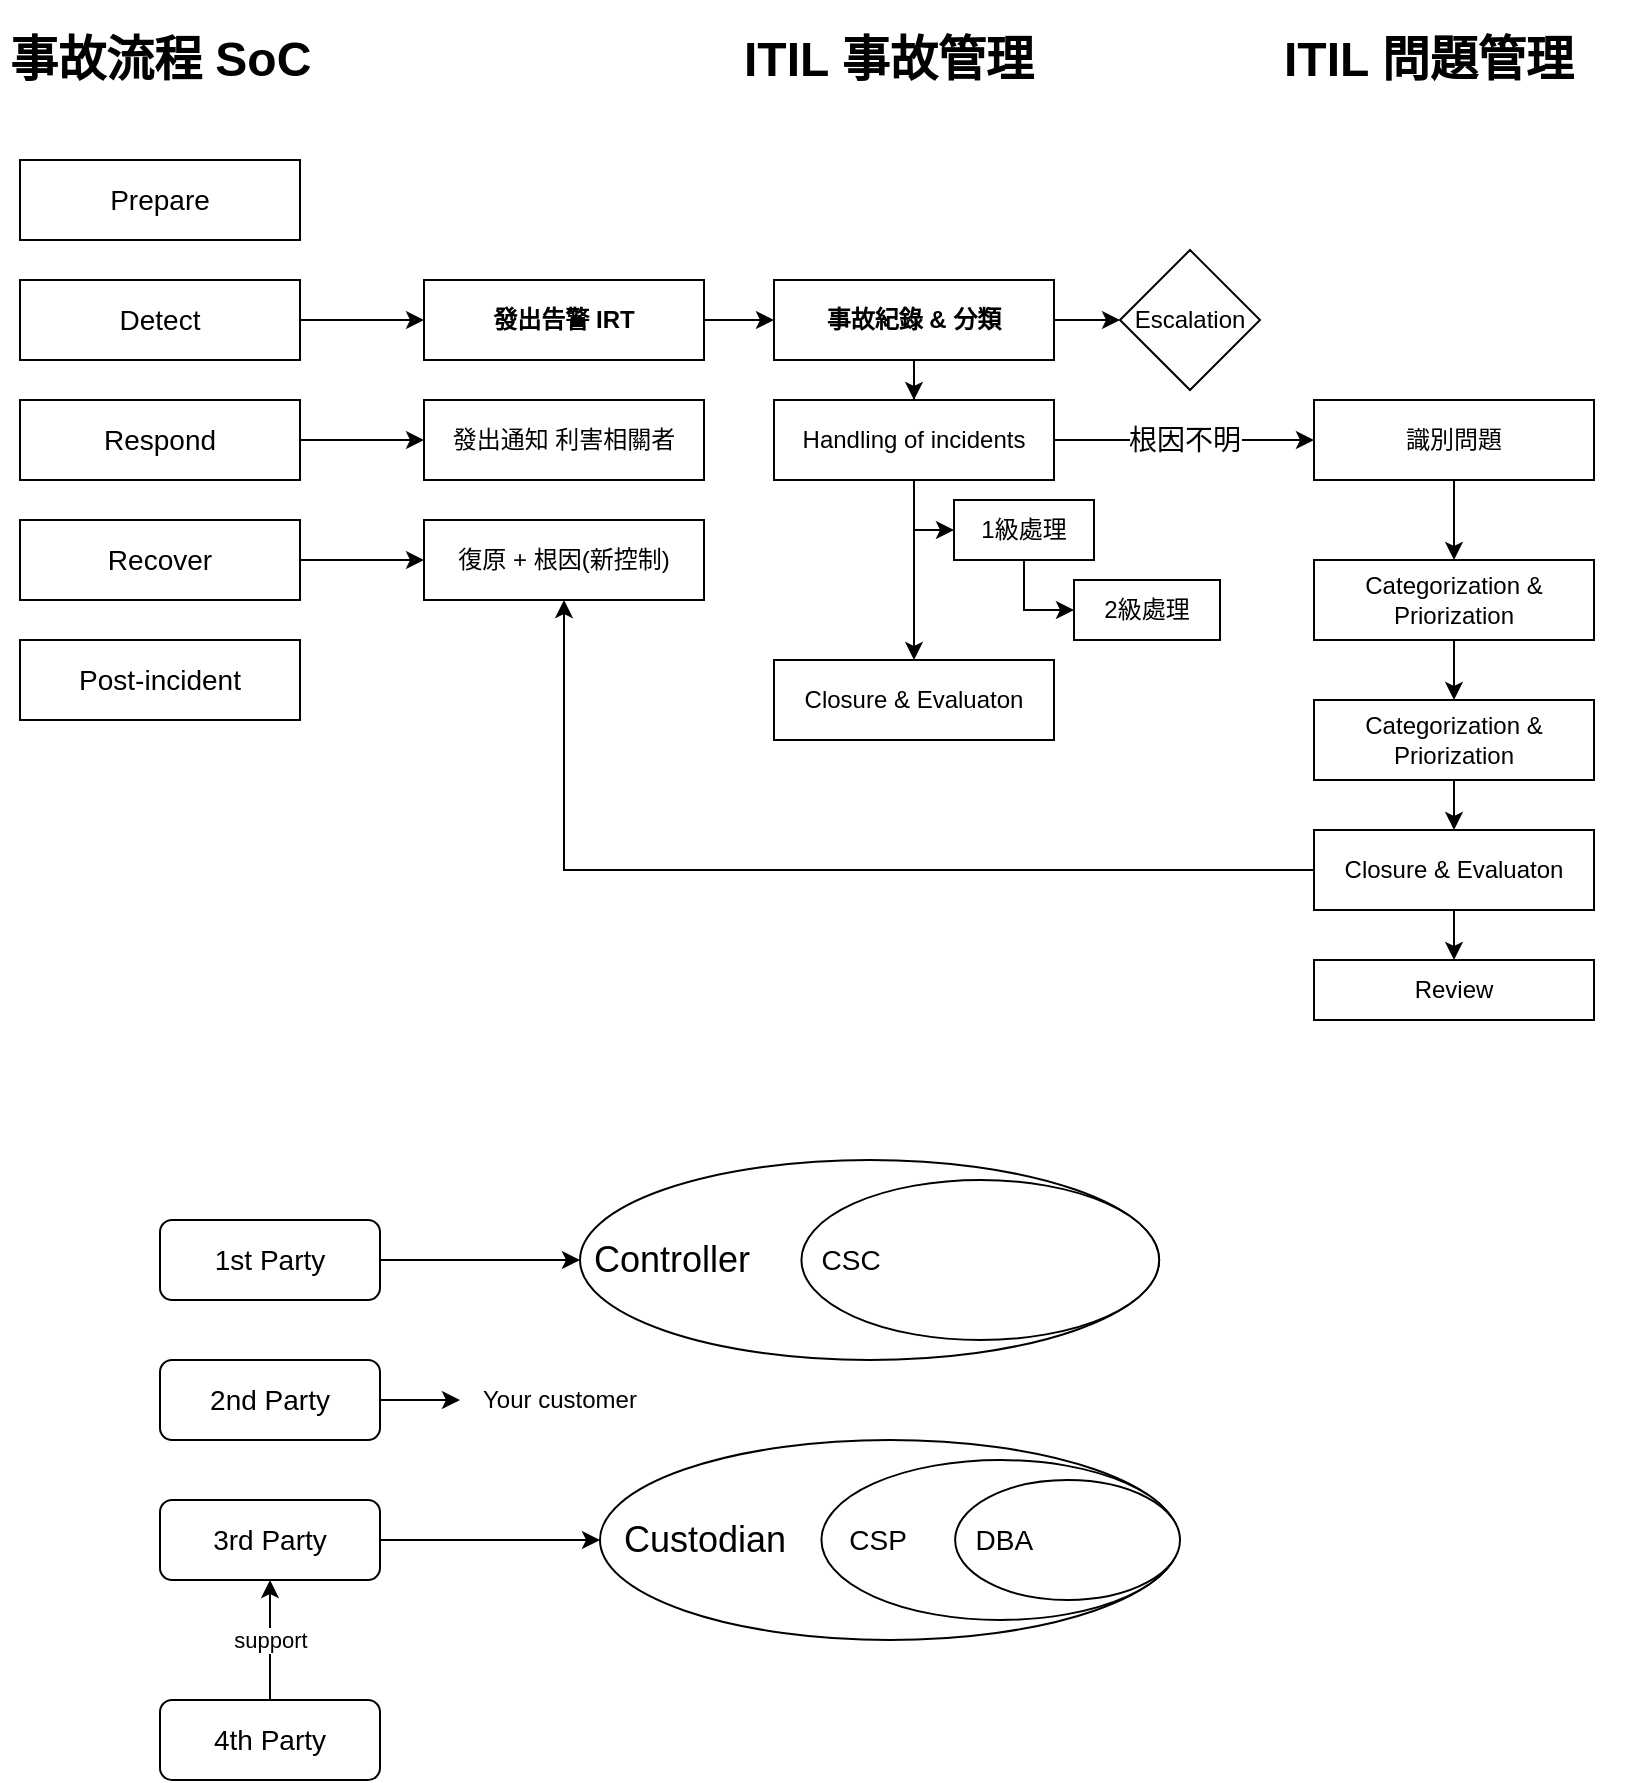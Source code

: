 <mxfile version="24.0.2" type="github">
  <diagram name="第 1 页" id="hQReIISKm8YCtOWLxGjV">
    <mxGraphModel dx="1434" dy="754" grid="1" gridSize="10" guides="1" tooltips="1" connect="1" arrows="1" fold="1" page="1" pageScale="1" pageWidth="827" pageHeight="1169" math="0" shadow="0">
      <root>
        <mxCell id="0" />
        <mxCell id="1" parent="0" />
        <mxCell id="Ozge6DqlCok_twECxc4k-1" value="&lt;font style=&quot;font-size: 14px;&quot;&gt;Prepare&lt;/font&gt;" style="rounded=0;whiteSpace=wrap;html=1;" parent="1" vertex="1">
          <mxGeometry x="20" y="110" width="140" height="40" as="geometry" />
        </mxCell>
        <mxCell id="Ozge6DqlCok_twECxc4k-2" value="" style="edgeStyle=orthogonalEdgeStyle;rounded=0;orthogonalLoop=1;jettySize=auto;html=1;" parent="1" source="Ozge6DqlCok_twECxc4k-3" target="Ozge6DqlCok_twECxc4k-11" edge="1">
          <mxGeometry relative="1" as="geometry" />
        </mxCell>
        <mxCell id="Ozge6DqlCok_twECxc4k-3" value="&lt;font style=&quot;font-size: 14px;&quot;&gt;Detect&lt;/font&gt;" style="rounded=0;whiteSpace=wrap;html=1;" parent="1" vertex="1">
          <mxGeometry x="20" y="170" width="140" height="40" as="geometry" />
        </mxCell>
        <mxCell id="Ozge6DqlCok_twECxc4k-4" value="" style="edgeStyle=orthogonalEdgeStyle;rounded=0;orthogonalLoop=1;jettySize=auto;html=1;" parent="1" source="Ozge6DqlCok_twECxc4k-5" target="Ozge6DqlCok_twECxc4k-12" edge="1">
          <mxGeometry relative="1" as="geometry" />
        </mxCell>
        <mxCell id="Ozge6DqlCok_twECxc4k-5" value="&lt;font style=&quot;font-size: 14px;&quot;&gt;Respond&lt;/font&gt;" style="rounded=0;whiteSpace=wrap;html=1;" parent="1" vertex="1">
          <mxGeometry x="20" y="230" width="140" height="40" as="geometry" />
        </mxCell>
        <mxCell id="Ozge6DqlCok_twECxc4k-6" value="" style="edgeStyle=orthogonalEdgeStyle;rounded=0;orthogonalLoop=1;jettySize=auto;html=1;fontSize=14;" parent="1" source="Ozge6DqlCok_twECxc4k-7" target="Ozge6DqlCok_twECxc4k-36" edge="1">
          <mxGeometry relative="1" as="geometry" />
        </mxCell>
        <mxCell id="Ozge6DqlCok_twECxc4k-7" value="&lt;font style=&quot;font-size: 14px;&quot;&gt;Recover&lt;/font&gt;" style="rounded=0;whiteSpace=wrap;html=1;" parent="1" vertex="1">
          <mxGeometry x="20" y="290" width="140" height="40" as="geometry" />
        </mxCell>
        <mxCell id="Ozge6DqlCok_twECxc4k-8" value="&lt;font style=&quot;font-size: 14px;&quot;&gt;Post-incident&lt;/font&gt;" style="rounded=0;whiteSpace=wrap;html=1;" parent="1" vertex="1">
          <mxGeometry x="20" y="350" width="140" height="40" as="geometry" />
        </mxCell>
        <mxCell id="Ozge6DqlCok_twECxc4k-9" value="&lt;h1&gt;事故流程 SoC&lt;/h1&gt;" style="text;html=1;strokeColor=none;fillColor=none;spacing=5;spacingTop=-20;whiteSpace=wrap;overflow=hidden;rounded=0;" parent="1" vertex="1">
          <mxGeometry x="10" y="40" width="180" height="50" as="geometry" />
        </mxCell>
        <mxCell id="Ozge6DqlCok_twECxc4k-10" value="" style="edgeStyle=orthogonalEdgeStyle;rounded=0;orthogonalLoop=1;jettySize=auto;html=1;fontSize=14;" parent="1" source="Ozge6DqlCok_twECxc4k-11" target="Ozge6DqlCok_twECxc4k-15" edge="1">
          <mxGeometry relative="1" as="geometry" />
        </mxCell>
        <mxCell id="Ozge6DqlCok_twECxc4k-11" value="&lt;b&gt;發出告警 IRT&lt;/b&gt;" style="rounded=0;whiteSpace=wrap;html=1;" parent="1" vertex="1">
          <mxGeometry x="222" y="170" width="140" height="40" as="geometry" />
        </mxCell>
        <mxCell id="Ozge6DqlCok_twECxc4k-12" value="發出通知 利害相關者" style="rounded=0;whiteSpace=wrap;html=1;" parent="1" vertex="1">
          <mxGeometry x="222" y="230" width="140" height="40" as="geometry" />
        </mxCell>
        <mxCell id="Ozge6DqlCok_twECxc4k-13" value="" style="edgeStyle=orthogonalEdgeStyle;rounded=0;orthogonalLoop=1;jettySize=auto;html=1;fontSize=14;" parent="1" source="Ozge6DqlCok_twECxc4k-15" target="Ozge6DqlCok_twECxc4k-20" edge="1">
          <mxGeometry relative="1" as="geometry" />
        </mxCell>
        <mxCell id="Ozge6DqlCok_twECxc4k-14" value="" style="edgeStyle=orthogonalEdgeStyle;rounded=0;orthogonalLoop=1;jettySize=auto;html=1;fontSize=14;" parent="1" source="Ozge6DqlCok_twECxc4k-15" target="Ozge6DqlCok_twECxc4k-37" edge="1">
          <mxGeometry relative="1" as="geometry" />
        </mxCell>
        <mxCell id="Ozge6DqlCok_twECxc4k-15" value="&lt;b&gt;事故紀錄 &amp;amp; 分類&lt;/b&gt;" style="rounded=0;whiteSpace=wrap;html=1;" parent="1" vertex="1">
          <mxGeometry x="397" y="170" width="140" height="40" as="geometry" />
        </mxCell>
        <mxCell id="Ozge6DqlCok_twECxc4k-16" value="&lt;h1&gt;ITIL 事故管理&lt;/h1&gt;" style="text;html=1;strokeColor=none;fillColor=none;spacing=5;spacingTop=-20;whiteSpace=wrap;overflow=hidden;rounded=0;" parent="1" vertex="1">
          <mxGeometry x="377" y="40" width="180" height="50" as="geometry" />
        </mxCell>
        <mxCell id="Ozge6DqlCok_twECxc4k-17" value="根因不明" style="edgeStyle=orthogonalEdgeStyle;rounded=0;orthogonalLoop=1;jettySize=auto;html=1;fontSize=14;" parent="1" source="Ozge6DqlCok_twECxc4k-20" target="Ozge6DqlCok_twECxc4k-23" edge="1">
          <mxGeometry relative="1" as="geometry" />
        </mxCell>
        <mxCell id="Ozge6DqlCok_twECxc4k-18" style="edgeStyle=orthogonalEdgeStyle;rounded=0;orthogonalLoop=1;jettySize=auto;html=1;entryX=0;entryY=0.5;entryDx=0;entryDy=0;fontSize=14;" parent="1" source="Ozge6DqlCok_twECxc4k-20" target="Ozge6DqlCok_twECxc4k-25" edge="1">
          <mxGeometry relative="1" as="geometry" />
        </mxCell>
        <mxCell id="Ozge6DqlCok_twECxc4k-19" style="edgeStyle=orthogonalEdgeStyle;rounded=0;orthogonalLoop=1;jettySize=auto;html=1;fontSize=14;" parent="1" source="Ozge6DqlCok_twECxc4k-20" target="Ozge6DqlCok_twECxc4k-27" edge="1">
          <mxGeometry relative="1" as="geometry" />
        </mxCell>
        <mxCell id="Ozge6DqlCok_twECxc4k-20" value="Handling of incidents" style="rounded=0;whiteSpace=wrap;html=1;" parent="1" vertex="1">
          <mxGeometry x="397" y="230" width="140" height="40" as="geometry" />
        </mxCell>
        <mxCell id="Ozge6DqlCok_twECxc4k-21" value="&lt;h1&gt;ITIL 問題管理&lt;/h1&gt;" style="text;html=1;strokeColor=none;fillColor=none;spacing=5;spacingTop=-20;whiteSpace=wrap;overflow=hidden;rounded=0;" parent="1" vertex="1">
          <mxGeometry x="647" y="40" width="180" height="50" as="geometry" />
        </mxCell>
        <mxCell id="Ozge6DqlCok_twECxc4k-22" value="" style="edgeStyle=orthogonalEdgeStyle;rounded=0;orthogonalLoop=1;jettySize=auto;html=1;fontSize=14;" parent="1" source="Ozge6DqlCok_twECxc4k-23" target="Ozge6DqlCok_twECxc4k-29" edge="1">
          <mxGeometry relative="1" as="geometry" />
        </mxCell>
        <mxCell id="Ozge6DqlCok_twECxc4k-23" value="識別問題" style="rounded=0;whiteSpace=wrap;html=1;" parent="1" vertex="1">
          <mxGeometry x="667" y="230" width="140" height="40" as="geometry" />
        </mxCell>
        <mxCell id="Ozge6DqlCok_twECxc4k-24" style="edgeStyle=orthogonalEdgeStyle;rounded=0;orthogonalLoop=1;jettySize=auto;html=1;entryX=0;entryY=0.5;entryDx=0;entryDy=0;fontSize=14;" parent="1" source="Ozge6DqlCok_twECxc4k-25" target="Ozge6DqlCok_twECxc4k-26" edge="1">
          <mxGeometry relative="1" as="geometry" />
        </mxCell>
        <mxCell id="Ozge6DqlCok_twECxc4k-25" value="1級處理" style="rounded=0;whiteSpace=wrap;html=1;" parent="1" vertex="1">
          <mxGeometry x="487" y="280" width="70" height="30" as="geometry" />
        </mxCell>
        <mxCell id="Ozge6DqlCok_twECxc4k-26" value="2級處理" style="rounded=0;whiteSpace=wrap;html=1;" parent="1" vertex="1">
          <mxGeometry x="547" y="320" width="73" height="30" as="geometry" />
        </mxCell>
        <mxCell id="Ozge6DqlCok_twECxc4k-27" value="Closure &amp;amp; Evaluaton" style="rounded=0;whiteSpace=wrap;html=1;" parent="1" vertex="1">
          <mxGeometry x="397" y="360" width="140" height="40" as="geometry" />
        </mxCell>
        <mxCell id="Ozge6DqlCok_twECxc4k-28" value="" style="edgeStyle=orthogonalEdgeStyle;rounded=0;orthogonalLoop=1;jettySize=auto;html=1;fontSize=14;" parent="1" source="Ozge6DqlCok_twECxc4k-29" target="Ozge6DqlCok_twECxc4k-31" edge="1">
          <mxGeometry relative="1" as="geometry" />
        </mxCell>
        <mxCell id="Ozge6DqlCok_twECxc4k-29" value="Categorization &amp;amp; Priorization" style="rounded=0;whiteSpace=wrap;html=1;" parent="1" vertex="1">
          <mxGeometry x="667" y="310" width="140" height="40" as="geometry" />
        </mxCell>
        <mxCell id="Ozge6DqlCok_twECxc4k-30" value="" style="edgeStyle=orthogonalEdgeStyle;rounded=0;orthogonalLoop=1;jettySize=auto;html=1;fontSize=14;" parent="1" source="Ozge6DqlCok_twECxc4k-31" target="Ozge6DqlCok_twECxc4k-34" edge="1">
          <mxGeometry relative="1" as="geometry" />
        </mxCell>
        <mxCell id="Ozge6DqlCok_twECxc4k-31" value="Categorization &amp;amp; Priorization" style="rounded=0;whiteSpace=wrap;html=1;" parent="1" vertex="1">
          <mxGeometry x="667" y="380" width="140" height="40" as="geometry" />
        </mxCell>
        <mxCell id="Ozge6DqlCok_twECxc4k-32" value="" style="edgeStyle=orthogonalEdgeStyle;rounded=0;orthogonalLoop=1;jettySize=auto;html=1;fontSize=14;" parent="1" source="Ozge6DqlCok_twECxc4k-34" target="Ozge6DqlCok_twECxc4k-35" edge="1">
          <mxGeometry relative="1" as="geometry" />
        </mxCell>
        <mxCell id="Ozge6DqlCok_twECxc4k-33" style="edgeStyle=orthogonalEdgeStyle;rounded=0;orthogonalLoop=1;jettySize=auto;html=1;entryX=0.5;entryY=1;entryDx=0;entryDy=0;fontSize=14;" parent="1" source="Ozge6DqlCok_twECxc4k-34" target="Ozge6DqlCok_twECxc4k-36" edge="1">
          <mxGeometry relative="1" as="geometry" />
        </mxCell>
        <mxCell id="Ozge6DqlCok_twECxc4k-34" value="Closure &amp;amp; Evaluaton" style="rounded=0;whiteSpace=wrap;html=1;" parent="1" vertex="1">
          <mxGeometry x="667" y="445" width="140" height="40" as="geometry" />
        </mxCell>
        <mxCell id="Ozge6DqlCok_twECxc4k-35" value="Review" style="rounded=0;whiteSpace=wrap;html=1;" parent="1" vertex="1">
          <mxGeometry x="667" y="510" width="140" height="30" as="geometry" />
        </mxCell>
        <mxCell id="Ozge6DqlCok_twECxc4k-36" value="復原 + 根因(新控制)" style="rounded=0;whiteSpace=wrap;html=1;" parent="1" vertex="1">
          <mxGeometry x="222" y="290" width="140" height="40" as="geometry" />
        </mxCell>
        <mxCell id="Ozge6DqlCok_twECxc4k-37" value="Escalation" style="rhombus;whiteSpace=wrap;html=1;rounded=0;" parent="1" vertex="1">
          <mxGeometry x="570" y="155" width="70" height="70" as="geometry" />
        </mxCell>
        <mxCell id="yliNx0_WTpfWxn0OHZDb-15" style="edgeStyle=orthogonalEdgeStyle;rounded=0;orthogonalLoop=1;jettySize=auto;html=1;entryX=0;entryY=0.5;entryDx=0;entryDy=0;" edge="1" parent="1" source="yliNx0_WTpfWxn0OHZDb-2" target="yliNx0_WTpfWxn0OHZDb-12">
          <mxGeometry relative="1" as="geometry" />
        </mxCell>
        <mxCell id="yliNx0_WTpfWxn0OHZDb-2" value="&lt;font style=&quot;font-size: 14px;&quot;&gt;1st Party&lt;/font&gt;" style="rounded=1;whiteSpace=wrap;html=1;" vertex="1" parent="1">
          <mxGeometry x="90" y="640" width="110" height="40" as="geometry" />
        </mxCell>
        <mxCell id="yliNx0_WTpfWxn0OHZDb-17" value="" style="edgeStyle=orthogonalEdgeStyle;rounded=0;orthogonalLoop=1;jettySize=auto;html=1;" edge="1" parent="1" source="yliNx0_WTpfWxn0OHZDb-4" target="yliNx0_WTpfWxn0OHZDb-16">
          <mxGeometry relative="1" as="geometry" />
        </mxCell>
        <mxCell id="yliNx0_WTpfWxn0OHZDb-4" value="&lt;font style=&quot;font-size: 14px;&quot;&gt;2nd Party&lt;/font&gt;" style="rounded=1;whiteSpace=wrap;html=1;" vertex="1" parent="1">
          <mxGeometry x="90" y="710" width="110" height="40" as="geometry" />
        </mxCell>
        <mxCell id="yliNx0_WTpfWxn0OHZDb-9" style="edgeStyle=orthogonalEdgeStyle;rounded=0;orthogonalLoop=1;jettySize=auto;html=1;entryX=0;entryY=0.5;entryDx=0;entryDy=0;" edge="1" parent="1" source="yliNx0_WTpfWxn0OHZDb-5" target="yliNx0_WTpfWxn0OHZDb-1">
          <mxGeometry relative="1" as="geometry" />
        </mxCell>
        <mxCell id="yliNx0_WTpfWxn0OHZDb-5" value="&lt;font style=&quot;font-size: 14px;&quot;&gt;3rd Party&lt;/font&gt;" style="rounded=1;whiteSpace=wrap;html=1;" vertex="1" parent="1">
          <mxGeometry x="90" y="780" width="110" height="40" as="geometry" />
        </mxCell>
        <mxCell id="yliNx0_WTpfWxn0OHZDb-18" value="support" style="edgeStyle=orthogonalEdgeStyle;rounded=0;orthogonalLoop=1;jettySize=auto;html=1;" edge="1" parent="1" source="yliNx0_WTpfWxn0OHZDb-6" target="yliNx0_WTpfWxn0OHZDb-5">
          <mxGeometry relative="1" as="geometry" />
        </mxCell>
        <mxCell id="yliNx0_WTpfWxn0OHZDb-6" value="&lt;font style=&quot;font-size: 14px;&quot;&gt;4th Party&lt;/font&gt;" style="rounded=1;whiteSpace=wrap;html=1;" vertex="1" parent="1">
          <mxGeometry x="90" y="880" width="110" height="40" as="geometry" />
        </mxCell>
        <mxCell id="yliNx0_WTpfWxn0OHZDb-10" value="" style="group" vertex="1" connectable="0" parent="1">
          <mxGeometry x="310" y="750" width="290" height="100" as="geometry" />
        </mxCell>
        <mxCell id="yliNx0_WTpfWxn0OHZDb-1" value="&lt;font style=&quot;font-size: 18px;&quot;&gt;&amp;nbsp; Custodian&lt;/font&gt;" style="ellipse;whiteSpace=wrap;html=1;align=left;" vertex="1" parent="yliNx0_WTpfWxn0OHZDb-10">
          <mxGeometry width="289.574" height="100" as="geometry" />
        </mxCell>
        <mxCell id="yliNx0_WTpfWxn0OHZDb-7" value="&lt;font style=&quot;font-size: 14px;&quot;&gt;&amp;nbsp; &amp;nbsp;CSP&lt;/font&gt;" style="ellipse;whiteSpace=wrap;html=1;align=left;" vertex="1" parent="yliNx0_WTpfWxn0OHZDb-10">
          <mxGeometry x="110.72" y="10" width="178.855" height="80" as="geometry" />
        </mxCell>
        <mxCell id="yliNx0_WTpfWxn0OHZDb-8" value="&lt;span style=&quot;font-size: 14px;&quot;&gt;&amp;nbsp; DBA&lt;/span&gt;" style="ellipse;whiteSpace=wrap;html=1;align=left;" vertex="1" parent="yliNx0_WTpfWxn0OHZDb-10">
          <mxGeometry x="177.577" y="20" width="112.423" height="60" as="geometry" />
        </mxCell>
        <mxCell id="yliNx0_WTpfWxn0OHZDb-11" value="" style="group" vertex="1" connectable="0" parent="1">
          <mxGeometry x="300" y="610" width="290" height="100" as="geometry" />
        </mxCell>
        <mxCell id="yliNx0_WTpfWxn0OHZDb-12" value="&lt;font style=&quot;font-size: 18px;&quot;&gt;&amp;nbsp;Controller&lt;/font&gt;" style="ellipse;whiteSpace=wrap;html=1;align=left;" vertex="1" parent="yliNx0_WTpfWxn0OHZDb-11">
          <mxGeometry width="289.574" height="100" as="geometry" />
        </mxCell>
        <mxCell id="yliNx0_WTpfWxn0OHZDb-13" value="&lt;span style=&quot;font-size: 14px;&quot;&gt;&amp;nbsp; CSC&lt;/span&gt;" style="ellipse;whiteSpace=wrap;html=1;align=left;" vertex="1" parent="yliNx0_WTpfWxn0OHZDb-11">
          <mxGeometry x="110.72" y="10" width="178.855" height="80" as="geometry" />
        </mxCell>
        <mxCell id="yliNx0_WTpfWxn0OHZDb-16" value="Your customer" style="text;html=1;align=center;verticalAlign=middle;whiteSpace=wrap;rounded=0;" vertex="1" parent="1">
          <mxGeometry x="240" y="715" width="100" height="30" as="geometry" />
        </mxCell>
      </root>
    </mxGraphModel>
  </diagram>
</mxfile>
